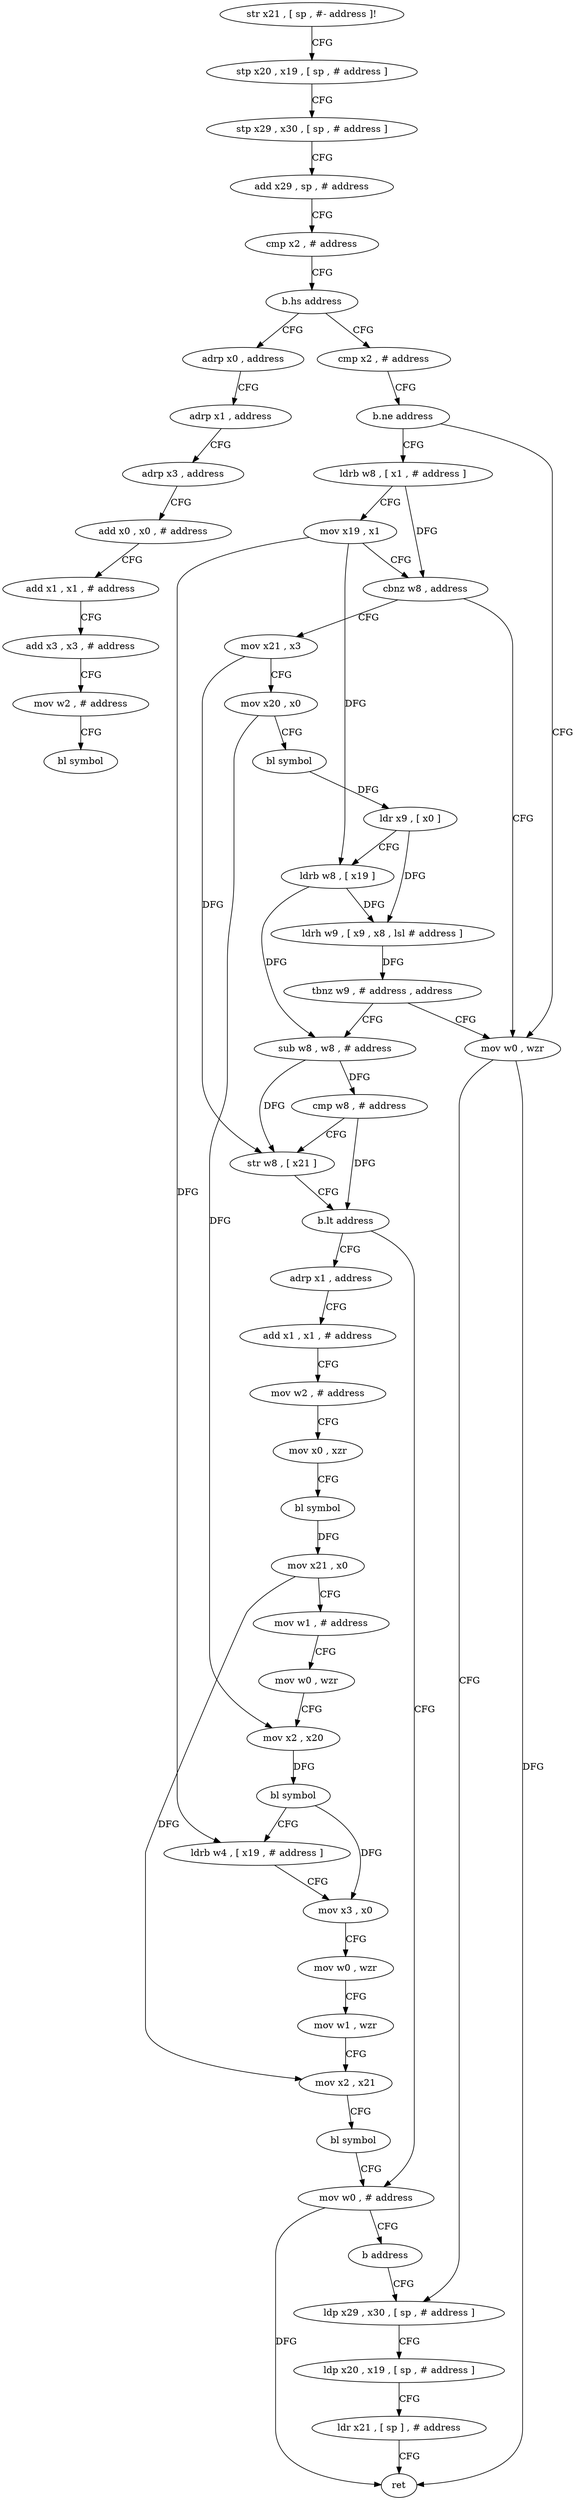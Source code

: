 digraph "func" {
"4208648" [label = "str x21 , [ sp , #- address ]!" ]
"4208652" [label = "stp x20 , x19 , [ sp , # address ]" ]
"4208656" [label = "stp x29 , x30 , [ sp , # address ]" ]
"4208660" [label = "add x29 , sp , # address" ]
"4208664" [label = "cmp x2 , # address" ]
"4208668" [label = "b.hs address" ]
"4208828" [label = "adrp x0 , address" ]
"4208672" [label = "cmp x2 , # address" ]
"4208832" [label = "adrp x1 , address" ]
"4208836" [label = "adrp x3 , address" ]
"4208840" [label = "add x0 , x0 , # address" ]
"4208844" [label = "add x1 , x1 , # address" ]
"4208848" [label = "add x3 , x3 , # address" ]
"4208852" [label = "mov w2 , # address" ]
"4208856" [label = "bl symbol" ]
"4208676" [label = "b.ne address" ]
"4208720" [label = "mov w0 , wzr" ]
"4208680" [label = "ldrb w8 , [ x1 , # address ]" ]
"4208724" [label = "ldp x29 , x30 , [ sp , # address ]" ]
"4208684" [label = "mov x19 , x1" ]
"4208688" [label = "cbnz w8 , address" ]
"4208692" [label = "mov x21 , x3" ]
"4208696" [label = "mov x20 , x0" ]
"4208700" [label = "bl symbol" ]
"4208704" [label = "ldr x9 , [ x0 ]" ]
"4208708" [label = "ldrb w8 , [ x19 ]" ]
"4208712" [label = "ldrh w9 , [ x9 , x8 , lsl # address ]" ]
"4208716" [label = "tbnz w9 , # address , address" ]
"4208740" [label = "sub w8 , w8 , # address" ]
"4208744" [label = "cmp w8 , # address" ]
"4208748" [label = "str w8 , [ x21 ]" ]
"4208752" [label = "b.lt address" ]
"4208820" [label = "mov w0 , # address" ]
"4208756" [label = "adrp x1 , address" ]
"4208824" [label = "b address" ]
"4208760" [label = "add x1 , x1 , # address" ]
"4208764" [label = "mov w2 , # address" ]
"4208768" [label = "mov x0 , xzr" ]
"4208772" [label = "bl symbol" ]
"4208776" [label = "mov x21 , x0" ]
"4208780" [label = "mov w1 , # address" ]
"4208784" [label = "mov w0 , wzr" ]
"4208788" [label = "mov x2 , x20" ]
"4208792" [label = "bl symbol" ]
"4208796" [label = "ldrb w4 , [ x19 , # address ]" ]
"4208800" [label = "mov x3 , x0" ]
"4208804" [label = "mov w0 , wzr" ]
"4208808" [label = "mov w1 , wzr" ]
"4208812" [label = "mov x2 , x21" ]
"4208816" [label = "bl symbol" ]
"4208728" [label = "ldp x20 , x19 , [ sp , # address ]" ]
"4208732" [label = "ldr x21 , [ sp ] , # address" ]
"4208736" [label = "ret" ]
"4208648" -> "4208652" [ label = "CFG" ]
"4208652" -> "4208656" [ label = "CFG" ]
"4208656" -> "4208660" [ label = "CFG" ]
"4208660" -> "4208664" [ label = "CFG" ]
"4208664" -> "4208668" [ label = "CFG" ]
"4208668" -> "4208828" [ label = "CFG" ]
"4208668" -> "4208672" [ label = "CFG" ]
"4208828" -> "4208832" [ label = "CFG" ]
"4208672" -> "4208676" [ label = "CFG" ]
"4208832" -> "4208836" [ label = "CFG" ]
"4208836" -> "4208840" [ label = "CFG" ]
"4208840" -> "4208844" [ label = "CFG" ]
"4208844" -> "4208848" [ label = "CFG" ]
"4208848" -> "4208852" [ label = "CFG" ]
"4208852" -> "4208856" [ label = "CFG" ]
"4208676" -> "4208720" [ label = "CFG" ]
"4208676" -> "4208680" [ label = "CFG" ]
"4208720" -> "4208724" [ label = "CFG" ]
"4208720" -> "4208736" [ label = "DFG" ]
"4208680" -> "4208684" [ label = "CFG" ]
"4208680" -> "4208688" [ label = "DFG" ]
"4208724" -> "4208728" [ label = "CFG" ]
"4208684" -> "4208688" [ label = "CFG" ]
"4208684" -> "4208708" [ label = "DFG" ]
"4208684" -> "4208796" [ label = "DFG" ]
"4208688" -> "4208720" [ label = "CFG" ]
"4208688" -> "4208692" [ label = "CFG" ]
"4208692" -> "4208696" [ label = "CFG" ]
"4208692" -> "4208748" [ label = "DFG" ]
"4208696" -> "4208700" [ label = "CFG" ]
"4208696" -> "4208788" [ label = "DFG" ]
"4208700" -> "4208704" [ label = "DFG" ]
"4208704" -> "4208708" [ label = "CFG" ]
"4208704" -> "4208712" [ label = "DFG" ]
"4208708" -> "4208712" [ label = "DFG" ]
"4208708" -> "4208740" [ label = "DFG" ]
"4208712" -> "4208716" [ label = "DFG" ]
"4208716" -> "4208740" [ label = "CFG" ]
"4208716" -> "4208720" [ label = "CFG" ]
"4208740" -> "4208744" [ label = "DFG" ]
"4208740" -> "4208748" [ label = "DFG" ]
"4208744" -> "4208748" [ label = "CFG" ]
"4208744" -> "4208752" [ label = "DFG" ]
"4208748" -> "4208752" [ label = "CFG" ]
"4208752" -> "4208820" [ label = "CFG" ]
"4208752" -> "4208756" [ label = "CFG" ]
"4208820" -> "4208824" [ label = "CFG" ]
"4208820" -> "4208736" [ label = "DFG" ]
"4208756" -> "4208760" [ label = "CFG" ]
"4208824" -> "4208724" [ label = "CFG" ]
"4208760" -> "4208764" [ label = "CFG" ]
"4208764" -> "4208768" [ label = "CFG" ]
"4208768" -> "4208772" [ label = "CFG" ]
"4208772" -> "4208776" [ label = "DFG" ]
"4208776" -> "4208780" [ label = "CFG" ]
"4208776" -> "4208812" [ label = "DFG" ]
"4208780" -> "4208784" [ label = "CFG" ]
"4208784" -> "4208788" [ label = "CFG" ]
"4208788" -> "4208792" [ label = "DFG" ]
"4208792" -> "4208796" [ label = "CFG" ]
"4208792" -> "4208800" [ label = "DFG" ]
"4208796" -> "4208800" [ label = "CFG" ]
"4208800" -> "4208804" [ label = "CFG" ]
"4208804" -> "4208808" [ label = "CFG" ]
"4208808" -> "4208812" [ label = "CFG" ]
"4208812" -> "4208816" [ label = "CFG" ]
"4208816" -> "4208820" [ label = "CFG" ]
"4208728" -> "4208732" [ label = "CFG" ]
"4208732" -> "4208736" [ label = "CFG" ]
}
